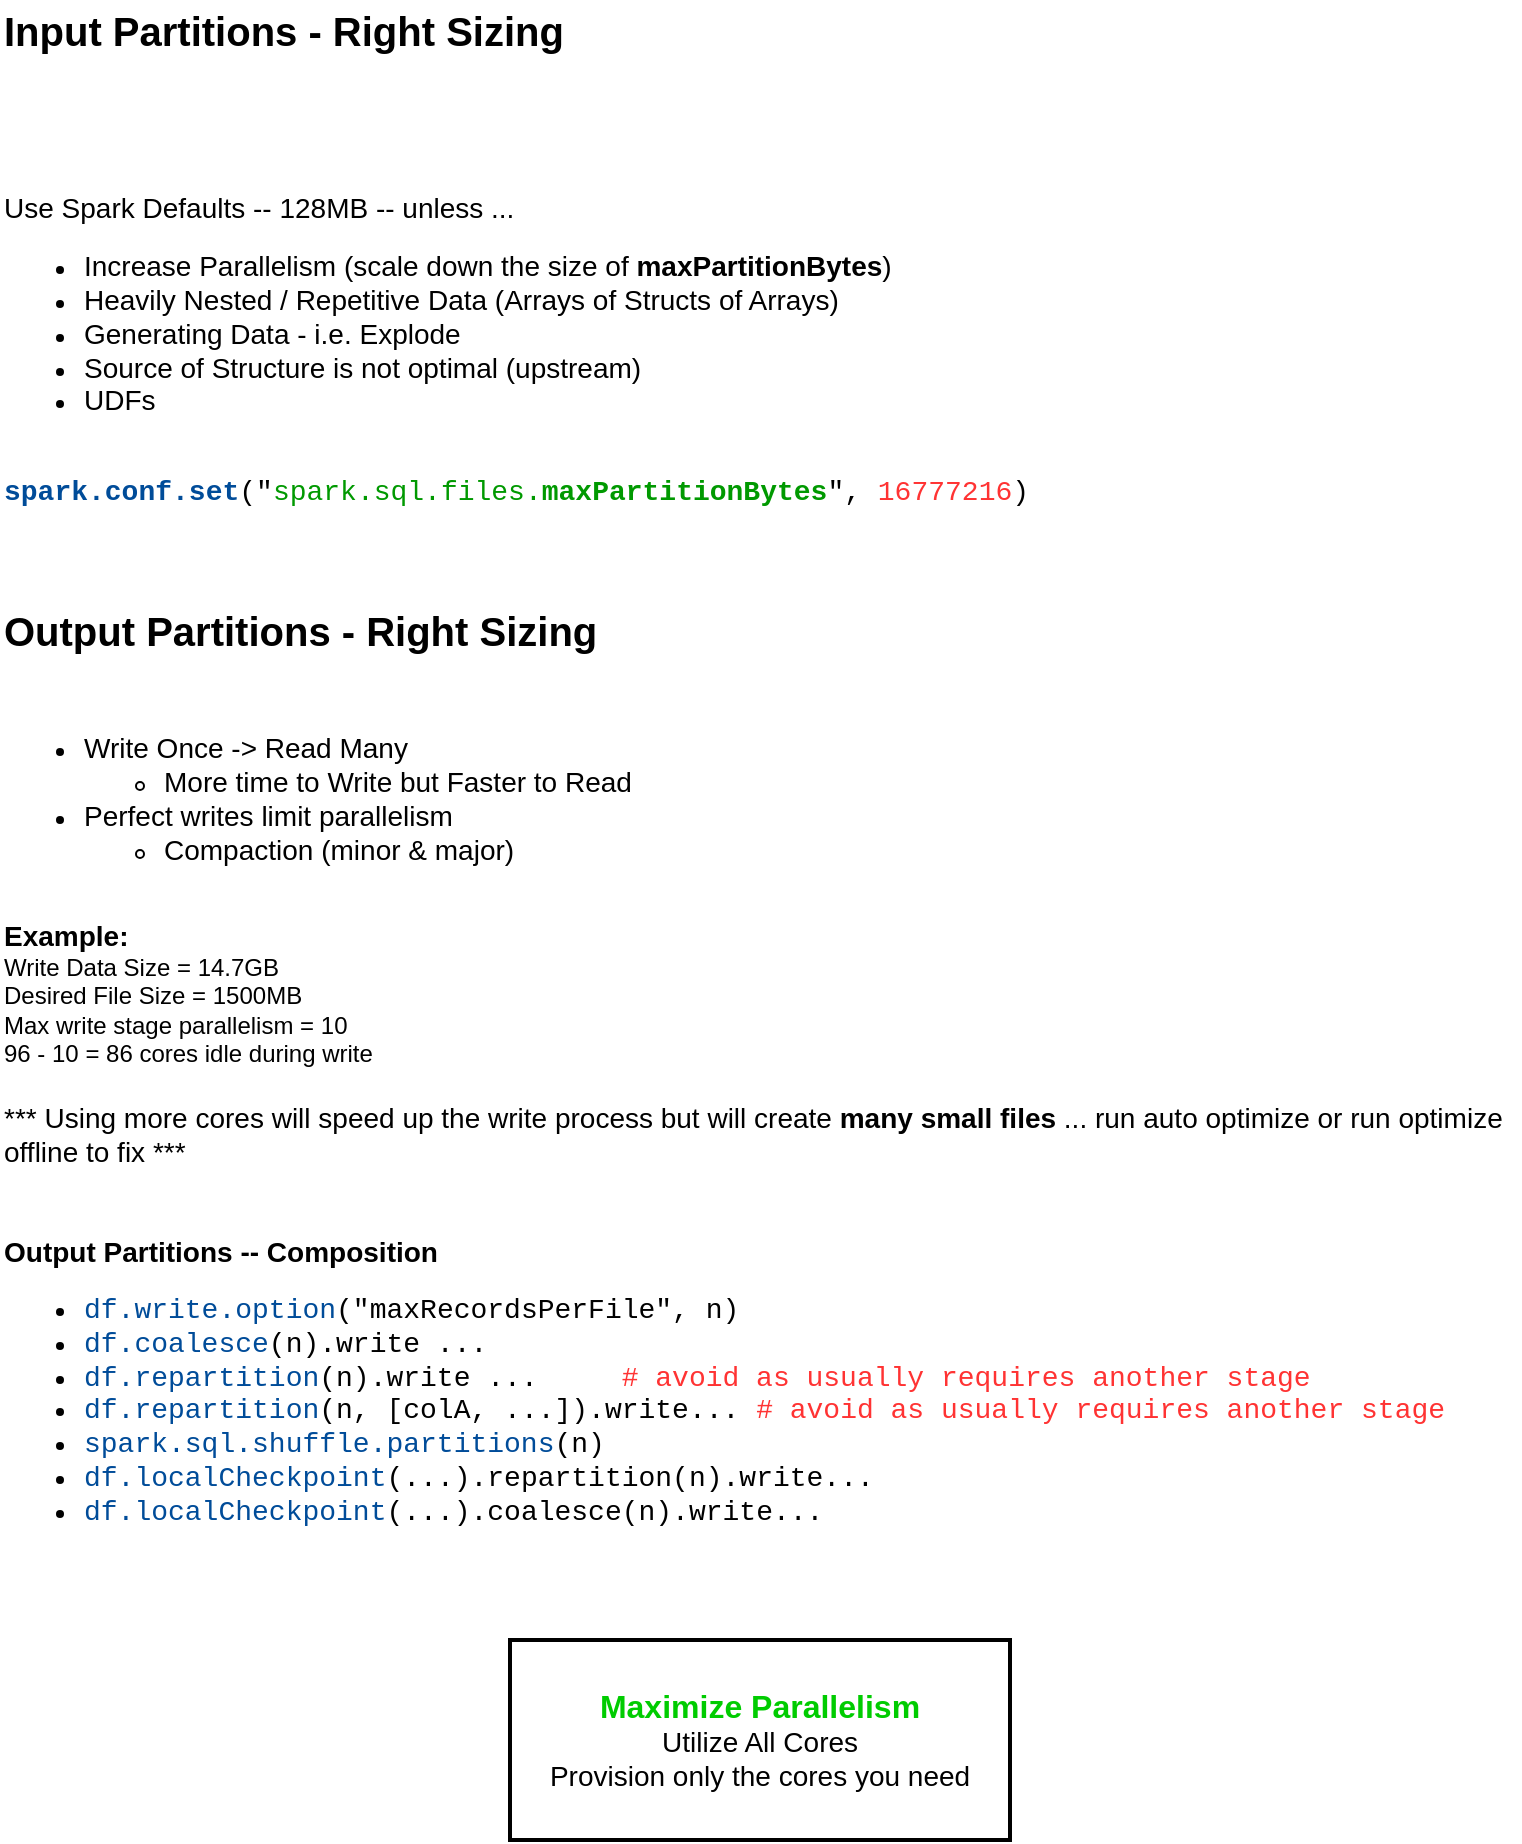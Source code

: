 <mxfile version="26.1.0">
  <diagram name="Page-1" id="AEn0jylJaO9_Q2qLZWY8">
    <mxGraphModel dx="848" dy="1151" grid="1" gridSize="10" guides="1" tooltips="1" connect="1" arrows="1" fold="1" page="1" pageScale="1" pageWidth="850" pageHeight="1400" math="0" shadow="0">
      <root>
        <mxCell id="0" />
        <mxCell id="1" parent="0" />
        <mxCell id="JH_YOpZ5jYF-nCQf6kfj-1" value="&lt;div align=&quot;left&quot;&gt;&lt;font style=&quot;font-size: 20px;&quot;&gt;&lt;b&gt;&lt;font&gt;Input Partitions - Right Sizing&lt;/font&gt;&lt;/b&gt;&lt;/font&gt;&lt;/div&gt;" style="text;html=1;align=left;verticalAlign=middle;whiteSpace=wrap;rounded=0;" vertex="1" parent="1">
          <mxGeometry x="40" y="10" width="630" height="30" as="geometry" />
        </mxCell>
        <mxCell id="JH_YOpZ5jYF-nCQf6kfj-2" value="&lt;div&gt;&lt;font style=&quot;font-size: 14px;&quot;&gt;Use Spark Defaults -- 128MB -- unless ...&lt;/font&gt;&lt;/div&gt;&lt;div&gt;&lt;ul&gt;&lt;li&gt;&lt;font style=&quot;font-size: 14px;&quot;&gt;Increase Parallelism (scale down the size of &lt;b&gt;maxPartitionBytes&lt;/b&gt;)&lt;/font&gt;&lt;/li&gt;&lt;li&gt;&lt;font style=&quot;font-size: 14px;&quot;&gt;Heavily Nested / Repetitive Data (Arrays of Structs of Arrays)&lt;/font&gt;&lt;/li&gt;&lt;li&gt;&lt;font style=&quot;font-size: 14px;&quot;&gt;Generating Data - i.e. Explode&lt;/font&gt;&lt;/li&gt;&lt;li&gt;&lt;font style=&quot;font-size: 14px;&quot;&gt;Source of Structure is not optimal (upstream)&lt;/font&gt;&lt;/li&gt;&lt;li&gt;&lt;font style=&quot;font-size: 14px;&quot;&gt;UDFs&lt;/font&gt;&lt;/li&gt;&lt;/ul&gt;&lt;div&gt;&lt;font style=&quot;font-size: 14px;&quot;&gt;&lt;br&gt;&lt;/font&gt;&lt;/div&gt;&lt;div&gt;&lt;font style=&quot;font-size: 14px;&quot; face=&quot;Courier New&quot;&gt;&lt;b&gt;&lt;span style=&quot;color: rgb(0, 76, 153);&quot;&gt;spark.conf.set&lt;/span&gt;&lt;/b&gt;(&quot;&lt;span style=&quot;color: rgb(0, 153, 0);&quot;&gt;spark.sql.files.&lt;b&gt;maxPartitionBytes&lt;/b&gt;&lt;/span&gt;&quot;, &lt;span style=&quot;color: rgb(255, 51, 51);&quot;&gt;16777216&lt;/span&gt;)&lt;/font&gt;&lt;/div&gt;&lt;/div&gt;" style="text;html=1;align=left;verticalAlign=middle;whiteSpace=wrap;rounded=0;" vertex="1" parent="1">
          <mxGeometry x="40" y="80" width="650" height="210" as="geometry" />
        </mxCell>
        <mxCell id="JH_YOpZ5jYF-nCQf6kfj-3" value="&lt;div align=&quot;left&quot;&gt;&lt;font style=&quot;font-size: 20px;&quot;&gt;&lt;b&gt;&lt;font&gt;Output Partitions - Right Sizing&lt;/font&gt;&lt;/b&gt;&lt;/font&gt;&lt;/div&gt;" style="text;html=1;align=left;verticalAlign=middle;whiteSpace=wrap;rounded=0;" vertex="1" parent="1">
          <mxGeometry x="40" y="310" width="630" height="30" as="geometry" />
        </mxCell>
        <mxCell id="JH_YOpZ5jYF-nCQf6kfj-5" value="&lt;ul&gt;&lt;li&gt;&lt;font style=&quot;font-size: 14px;&quot;&gt;Write Once -&amp;gt; Read Many&lt;/font&gt;&lt;/li&gt;&lt;ul&gt;&lt;li&gt;&lt;font style=&quot;font-size: 14px;&quot;&gt;More time to Write but Faster to Read&lt;/font&gt;&lt;/li&gt;&lt;/ul&gt;&lt;li&gt;&lt;font style=&quot;font-size: 14px;&quot;&gt;Perfect writes limit parallelism&lt;/font&gt;&lt;/li&gt;&lt;ul&gt;&lt;li&gt;&lt;font style=&quot;font-size: 14px;&quot;&gt;Compaction (minor &amp;amp; major)&lt;/font&gt;&lt;/li&gt;&lt;/ul&gt;&lt;/ul&gt;&lt;div&gt;&lt;br&gt;&lt;/div&gt;&lt;div&gt;&lt;b&gt;&lt;font style=&quot;font-size: 14px;&quot;&gt;Example:&lt;/font&gt;&lt;/b&gt;&lt;/div&gt;&lt;div&gt;&lt;font&gt;Write Data Size = 14.7GB&lt;/font&gt;&lt;/div&gt;&lt;div&gt;&lt;font&gt;Desired File Size = 1500MB&lt;/font&gt;&lt;/div&gt;&lt;div&gt;&lt;font&gt;Max write stage parallelism = 10&lt;/font&gt;&lt;/div&gt;&lt;div&gt;&lt;font&gt;96 - 10 = 86 cores idle during write&lt;/font&gt;&lt;/div&gt;&lt;div&gt;&lt;font style=&quot;font-size: 14px;&quot;&gt;&lt;br&gt;&lt;/font&gt;&lt;/div&gt;&lt;div&gt;&lt;font style=&quot;font-size: 14px;&quot;&gt;*** Using more cores will speed up the write process but will create &lt;b&gt;many small files &lt;/b&gt;... run auto optimize or run optimize offline to fix ***&lt;/font&gt;&lt;/div&gt;&lt;div&gt;&lt;font style=&quot;font-size: 14px;&quot;&gt;&lt;br&gt;&lt;/font&gt;&lt;/div&gt;&lt;div&gt;&lt;b&gt;&lt;font style=&quot;font-size: 14px;&quot;&gt;&lt;br&gt;&lt;/font&gt;&lt;/b&gt;&lt;/div&gt;&lt;div&gt;&lt;b&gt;&lt;font style=&quot;font-size: 14px;&quot;&gt;Output Partitions -- Composition&lt;/font&gt;&lt;/b&gt;&lt;/div&gt;&lt;div&gt;&lt;ul&gt;&lt;li&gt;&lt;font face=&quot;Courier New&quot; style=&quot;font-size: 14px;&quot;&gt;&lt;span style=&quot;color: rgb(0, 76, 153);&quot;&gt;df.write.option&lt;/span&gt;(&quot;maxRecordsPerFile&quot;, n)&lt;/font&gt;&lt;/li&gt;&lt;li&gt;&lt;font face=&quot;Courier New&quot; style=&quot;font-size: 14px;&quot;&gt;&lt;span style=&quot;color: rgb(0, 76, 153);&quot;&gt;df.coalesce&lt;/span&gt;(n).write ...&lt;/font&gt;&lt;/li&gt;&lt;li&gt;&lt;font face=&quot;Courier New&quot; style=&quot;font-size: 14px;&quot;&gt;&lt;span style=&quot;color: rgb(0, 76, 153);&quot;&gt;df.repartition&lt;/span&gt;(n).write ... &lt;span style=&quot;white-space: pre;&quot;&gt;&#x9;&lt;/span&gt;&lt;span style=&quot;color: rgb(255, 51, 51);&quot;&gt;# avoid as usually requires another stage&lt;/span&gt;&lt;/font&gt;&lt;/li&gt;&lt;li&gt;&lt;font face=&quot;Courier New&quot; style=&quot;font-size: 14px;&quot;&gt;&lt;span style=&quot;color: rgb(0, 76, 153);&quot;&gt;df.repartition&lt;/span&gt;(n, [colA, ...]).write...&lt;span style=&quot;white-space: pre;&quot;&gt;&#x9;&lt;/span&gt;&lt;/font&gt;&lt;font face=&quot;Courier New&quot; style=&quot;font-size: 14px;&quot;&gt;&lt;span style=&quot;color: rgb(255, 51, 51);&quot;&gt;# avoid as usually requires another stage&lt;/span&gt;&lt;/font&gt;&lt;/li&gt;&lt;li&gt;&lt;font face=&quot;Courier New&quot; style=&quot;font-size: 14px;&quot;&gt;&lt;span style=&quot;color: rgb(0, 76, 153);&quot;&gt;spark.sql.shuffle.partitions&lt;/span&gt;(n)&lt;/font&gt;&lt;/li&gt;&lt;li&gt;&lt;font face=&quot;Courier New&quot; style=&quot;font-size: 14px;&quot;&gt;&lt;span style=&quot;color: rgb(0, 76, 153);&quot;&gt;df.localCheckpoint&lt;/span&gt;(...).repartition(n).write...&lt;/font&gt;&lt;/li&gt;&lt;li&gt;&lt;font face=&quot;Courier New&quot; style=&quot;font-size: 14px;&quot;&gt;&lt;span style=&quot;color: rgb(0, 76, 153);&quot;&gt;df.localCheckpoint&lt;/span&gt;(...).coalesce(n).write...&lt;/font&gt;&lt;/li&gt;&lt;/ul&gt;&lt;/div&gt;" style="text;html=1;align=left;verticalAlign=middle;whiteSpace=wrap;rounded=0;" vertex="1" parent="1">
          <mxGeometry x="40" y="370" width="760" height="410" as="geometry" />
        </mxCell>
        <mxCell id="JH_YOpZ5jYF-nCQf6kfj-6" value="&lt;div&gt;&lt;b style=&quot;color: rgb(0, 204, 0);&quot;&gt;&lt;font style=&quot;font-size: 16px;&quot;&gt;Maximize Parallelism&lt;/font&gt;&lt;/b&gt;&lt;/div&gt;&lt;div&gt;&lt;font style=&quot;font-size: 14px;&quot;&gt;Utilize All Cores&lt;/font&gt;&lt;/div&gt;&lt;div&gt;&lt;font style=&quot;font-size: 14px;&quot;&gt;Provision only the cores you need&lt;/font&gt;&lt;/div&gt;" style="text;html=1;align=center;verticalAlign=middle;whiteSpace=wrap;rounded=0;strokeColor=default;strokeWidth=2;" vertex="1" parent="1">
          <mxGeometry x="295" y="830" width="250" height="100" as="geometry" />
        </mxCell>
      </root>
    </mxGraphModel>
  </diagram>
</mxfile>
